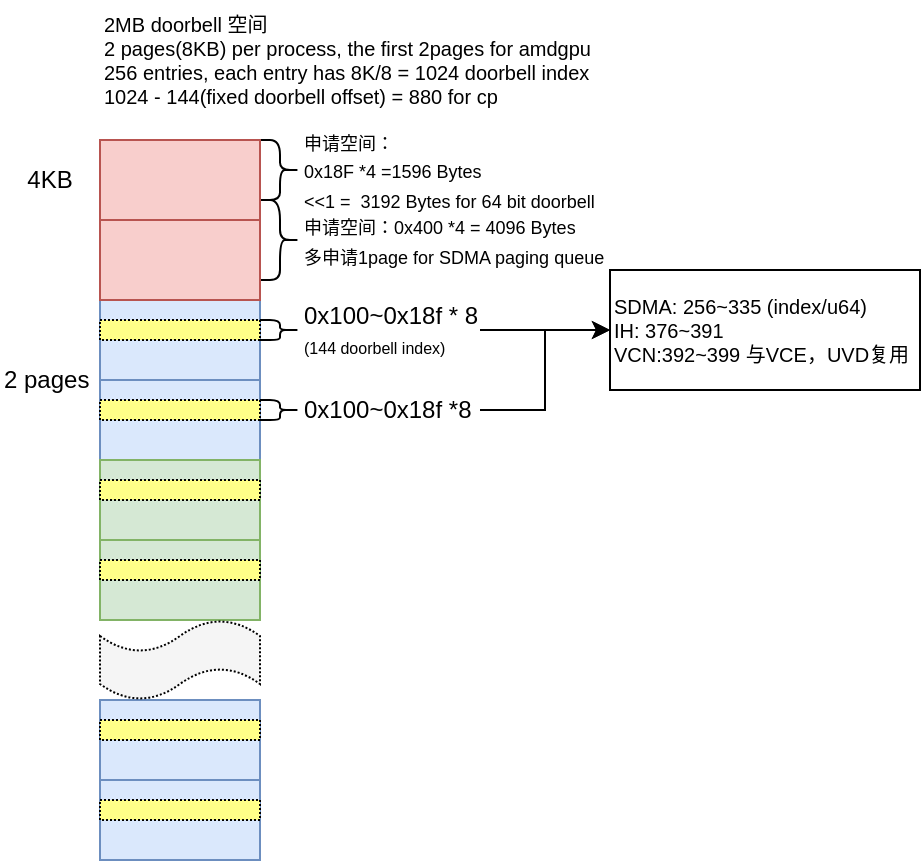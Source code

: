 <mxfile version="20.0.1" type="github">
  <diagram id="Y-4s3bjyHsrRpAHL-gcf" name="Page-1">
    <mxGraphModel dx="522" dy="1647" grid="1" gridSize="10" guides="1" tooltips="1" connect="1" arrows="1" fold="1" page="1" pageScale="1" pageWidth="827" pageHeight="1169" math="0" shadow="0">
      <root>
        <mxCell id="0" />
        <mxCell id="1" parent="0" />
        <mxCell id="2ZOdLc06hpiAF4B8mkTl-71" value="" style="rounded=0;whiteSpace=wrap;html=1;shadow=0;sketch=0;fontSize=10;strokeColor=#6c8ebf;fillColor=#dae8fc;" parent="1" vertex="1">
          <mxGeometry x="80" y="40" width="80" height="40" as="geometry" />
        </mxCell>
        <mxCell id="2ZOdLc06hpiAF4B8mkTl-72" value="" style="rounded=0;whiteSpace=wrap;html=1;shadow=0;sketch=0;fontSize=10;strokeColor=#6c8ebf;fillColor=#dae8fc;" parent="1" vertex="1">
          <mxGeometry x="80" y="80" width="80" height="40" as="geometry" />
        </mxCell>
        <mxCell id="2ZOdLc06hpiAF4B8mkTl-47" value="" style="shape=curlyBracket;whiteSpace=wrap;html=1;rounded=1;flipH=1;fillColor=none;" parent="1" vertex="1">
          <mxGeometry x="160" y="-40" width="20" height="30" as="geometry" />
        </mxCell>
        <mxCell id="2ZOdLc06hpiAF4B8mkTl-48" value="4KB" style="whiteSpace=wrap;html=1;fillColor=none;rounded=1;strokeColor=none;" parent="1" vertex="1">
          <mxGeometry x="30" y="-30" width="50" height="20" as="geometry" />
        </mxCell>
        <mxCell id="2ZOdLc06hpiAF4B8mkTl-50" value="&lt;font style=&quot;font-size: 9px;&quot;&gt;申请空间：&lt;br&gt;0x18F *4 =1596 Bytes&lt;br&gt;&amp;lt;&amp;lt;1 =&amp;nbsp; 3192 Bytes for 64 bit doorbell&lt;/font&gt;" style="whiteSpace=wrap;html=1;fillColor=none;rounded=1;strokeColor=none;align=left;" parent="1" vertex="1">
          <mxGeometry x="180" y="-40" width="220" height="30" as="geometry" />
        </mxCell>
        <mxCell id="2ZOdLc06hpiAF4B8mkTl-51" value="" style="shape=curlyBracket;whiteSpace=wrap;html=1;rounded=1;flipH=1;fillColor=none;" parent="1" vertex="1">
          <mxGeometry x="160" y="-10" width="20" height="40" as="geometry" />
        </mxCell>
        <mxCell id="2ZOdLc06hpiAF4B8mkTl-52" value="&lt;div&gt;&lt;font style=&quot;font-size: 9px;&quot;&gt;申请空间：0x400 *4 = 4096 Bytes&lt;/font&gt;&lt;/div&gt;&lt;div&gt;&lt;font style=&quot;font-size: 9px;&quot;&gt;多申请1page for SDMA paging queue&lt;br&gt; &lt;/font&gt;&lt;/div&gt;" style="whiteSpace=wrap;html=1;fillColor=none;rounded=1;strokeColor=none;align=left;" parent="1" vertex="1">
          <mxGeometry x="180" width="170" height="20" as="geometry" />
        </mxCell>
        <mxCell id="2ZOdLc06hpiAF4B8mkTl-55" value="" style="shape=curlyBracket;whiteSpace=wrap;html=1;rounded=1;flipH=1;fillColor=none;" parent="1" vertex="1">
          <mxGeometry x="160" y="50" width="20" height="10" as="geometry" />
        </mxCell>
        <mxCell id="2ZOdLc06hpiAF4B8mkTl-56" value="2 pages&lt;br&gt;" style="whiteSpace=wrap;html=1;fillColor=none;rounded=1;strokeColor=none;align=left;" parent="1" vertex="1">
          <mxGeometry x="30" y="70" width="70" height="20" as="geometry" />
        </mxCell>
        <mxCell id="2ZOdLc06hpiAF4B8mkTl-62" value="" style="edgeStyle=orthogonalEdgeStyle;rounded=0;orthogonalLoop=1;jettySize=auto;html=1;" parent="1" source="2ZOdLc06hpiAF4B8mkTl-57" target="2ZOdLc06hpiAF4B8mkTl-61" edge="1">
          <mxGeometry relative="1" as="geometry" />
        </mxCell>
        <mxCell id="2ZOdLc06hpiAF4B8mkTl-57" value="0x100~0x18f * 8&lt;br&gt;&lt;font style=&quot;font-size: 8px;&quot;&gt;(144 doorbell index)&lt;/font&gt;" style="whiteSpace=wrap;html=1;fillColor=none;rounded=1;strokeColor=none;align=left;" parent="1" vertex="1">
          <mxGeometry x="180" y="45" width="90" height="20" as="geometry" />
        </mxCell>
        <mxCell id="2ZOdLc06hpiAF4B8mkTl-61" value="&lt;div&gt;SDMA: 256~335 (index/u64)&lt;br&gt;IH: 376~391&lt;br&gt;&lt;/div&gt;&lt;div&gt;VCN:392~399 与VCE，UVD复用&lt;br&gt;&lt;/div&gt;" style="whiteSpace=wrap;html=1;fillColor=none;align=left;fontSize=10;" parent="1" vertex="1">
          <mxGeometry x="335" y="25" width="155" height="60" as="geometry" />
        </mxCell>
        <mxCell id="2ZOdLc06hpiAF4B8mkTl-63" value="" style="shape=curlyBracket;whiteSpace=wrap;html=1;rounded=1;flipH=1;fillColor=none;" parent="1" vertex="1">
          <mxGeometry x="160" y="90" width="20" height="10" as="geometry" />
        </mxCell>
        <mxCell id="2ZOdLc06hpiAF4B8mkTl-67" style="edgeStyle=orthogonalEdgeStyle;rounded=0;orthogonalLoop=1;jettySize=auto;html=1;entryX=0;entryY=0.5;entryDx=0;entryDy=0;fontSize=10;" parent="1" source="2ZOdLc06hpiAF4B8mkTl-64" target="2ZOdLc06hpiAF4B8mkTl-61" edge="1">
          <mxGeometry relative="1" as="geometry" />
        </mxCell>
        <mxCell id="2ZOdLc06hpiAF4B8mkTl-64" value="0x100~0x18f *8" style="whiteSpace=wrap;html=1;fillColor=none;rounded=1;strokeColor=none;align=left;" parent="1" vertex="1">
          <mxGeometry x="180" y="85" width="90" height="20" as="geometry" />
        </mxCell>
        <mxCell id="2ZOdLc06hpiAF4B8mkTl-65" value="" style="rounded=0;whiteSpace=wrap;html=1;fontSize=10;fillColor=#ffff88;strokeColor=default;dashed=1;dashPattern=1 1;" parent="1" vertex="1">
          <mxGeometry x="80" y="90" width="80" height="10" as="geometry" />
        </mxCell>
        <mxCell id="2ZOdLc06hpiAF4B8mkTl-66" value="" style="rounded=0;whiteSpace=wrap;html=1;fontSize=10;fillColor=#ffff88;strokeColor=default;dashed=1;dashPattern=1 1;" parent="1" vertex="1">
          <mxGeometry x="80" y="50" width="80" height="10" as="geometry" />
        </mxCell>
        <mxCell id="2ZOdLc06hpiAF4B8mkTl-68" value="&lt;font style=&quot;font-size: 10px;&quot;&gt;2MB doorbell 空间&lt;/font&gt;&lt;font style=&quot;font-size: 10px;&quot;&gt;&lt;br style=&quot;font-size: 10px;&quot;&gt;2 pages(8KB) per process, the first 2pages for amdgpu&lt;br style=&quot;font-size: 10px;&quot;&gt;&lt;/font&gt;&lt;div style=&quot;font-size: 10px;&quot;&gt;&lt;font style=&quot;font-size: 10px;&quot;&gt;&lt;font style=&quot;font-size: 10px;&quot;&gt;256 entries, each entry has 8K/8 = 1024 doorbell index&lt;/font&gt;&lt;br style=&quot;font-size: 10px;&quot;&gt;&lt;/font&gt;&lt;/div&gt;&lt;font style=&quot;font-size: 10px;&quot;&gt;1024 - 144(fixed doorbell offset) = 880 for cp&lt;br style=&quot;font-size: 10px;&quot;&gt;&lt;/font&gt;" style="whiteSpace=wrap;html=1;fillColor=none;rounded=1;strokeColor=none;align=left;fontSize=10;" parent="1" vertex="1">
          <mxGeometry x="80" y="-110" width="260" height="60" as="geometry" />
        </mxCell>
        <mxCell id="2ZOdLc06hpiAF4B8mkTl-69" value="" style="rounded=0;whiteSpace=wrap;html=1;shadow=0;sketch=0;fontSize=10;strokeColor=#b85450;fillColor=#f8cecc;" parent="1" vertex="1">
          <mxGeometry x="80" y="-40" width="80" height="40" as="geometry" />
        </mxCell>
        <mxCell id="2ZOdLc06hpiAF4B8mkTl-70" value="" style="rounded=0;whiteSpace=wrap;html=1;shadow=0;sketch=0;fontSize=10;strokeColor=#b85450;fillColor=#f8cecc;" parent="1" vertex="1">
          <mxGeometry x="80" width="80" height="40" as="geometry" />
        </mxCell>
        <mxCell id="2ZOdLc06hpiAF4B8mkTl-73" value="" style="rounded=0;whiteSpace=wrap;html=1;shadow=0;sketch=0;fontSize=10;strokeColor=#82b366;fillColor=#d5e8d4;" parent="1" vertex="1">
          <mxGeometry x="80" y="120" width="80" height="40" as="geometry" />
        </mxCell>
        <mxCell id="2ZOdLc06hpiAF4B8mkTl-74" value="" style="rounded=0;whiteSpace=wrap;html=1;shadow=0;sketch=0;fontSize=10;strokeColor=#82b366;fillColor=#d5e8d4;" parent="1" vertex="1">
          <mxGeometry x="80" y="160" width="80" height="40" as="geometry" />
        </mxCell>
        <mxCell id="2ZOdLc06hpiAF4B8mkTl-75" value="" style="rounded=0;whiteSpace=wrap;html=1;shadow=0;sketch=0;fontSize=10;strokeColor=#6c8ebf;fillColor=#dae8fc;" parent="1" vertex="1">
          <mxGeometry x="80" y="240" width="80" height="40" as="geometry" />
        </mxCell>
        <mxCell id="2ZOdLc06hpiAF4B8mkTl-76" value="" style="rounded=0;whiteSpace=wrap;html=1;shadow=0;sketch=0;fontSize=10;strokeColor=#6c8ebf;fillColor=#dae8fc;" parent="1" vertex="1">
          <mxGeometry x="80" y="280" width="80" height="40" as="geometry" />
        </mxCell>
        <mxCell id="2ZOdLc06hpiAF4B8mkTl-77" value="" style="shape=tape;whiteSpace=wrap;html=1;shadow=0;sketch=0;fontSize=10;strokeColor=default;fillColor=#f5f5f5;fontColor=#333333;dashed=1;dashPattern=1 1;" parent="1" vertex="1">
          <mxGeometry x="80" y="200" width="80" height="40" as="geometry" />
        </mxCell>
        <mxCell id="2ZOdLc06hpiAF4B8mkTl-78" value="" style="rounded=0;whiteSpace=wrap;html=1;fontSize=10;fillColor=#ffff88;strokeColor=default;dashed=1;dashPattern=1 1;" parent="1" vertex="1">
          <mxGeometry x="80" y="130" width="80" height="10" as="geometry" />
        </mxCell>
        <mxCell id="2ZOdLc06hpiAF4B8mkTl-79" value="" style="rounded=0;whiteSpace=wrap;html=1;fontSize=10;fillColor=#ffff88;strokeColor=default;dashed=1;dashPattern=1 1;" parent="1" vertex="1">
          <mxGeometry x="80" y="170" width="80" height="10" as="geometry" />
        </mxCell>
        <mxCell id="2ZOdLc06hpiAF4B8mkTl-80" value="" style="rounded=0;whiteSpace=wrap;html=1;fontSize=10;fillColor=#ffff88;strokeColor=default;dashed=1;dashPattern=1 1;" parent="1" vertex="1">
          <mxGeometry x="80" y="250" width="80" height="10" as="geometry" />
        </mxCell>
        <mxCell id="2ZOdLc06hpiAF4B8mkTl-81" value="" style="rounded=0;whiteSpace=wrap;html=1;fontSize=10;fillColor=#ffff88;strokeColor=default;dashed=1;dashPattern=1 1;" parent="1" vertex="1">
          <mxGeometry x="80" y="290" width="80" height="10" as="geometry" />
        </mxCell>
      </root>
    </mxGraphModel>
  </diagram>
</mxfile>
